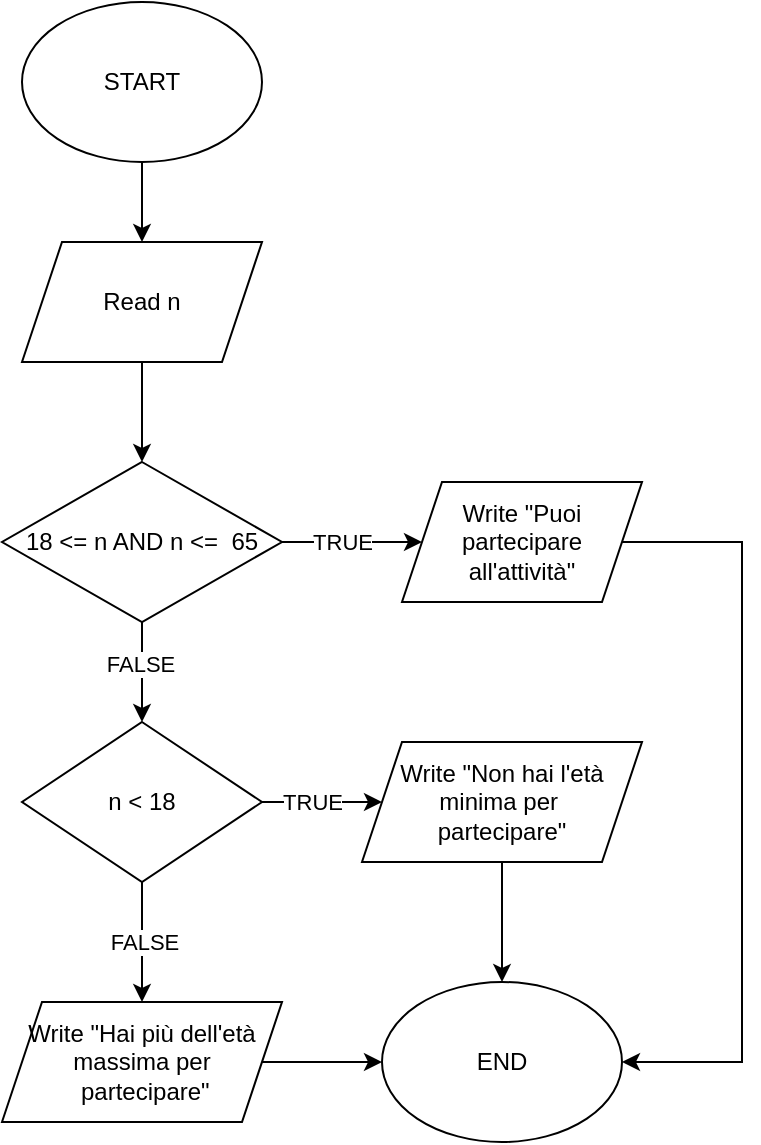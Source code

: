 <mxfile version="26.0.8">
  <diagram name="Pagina-1" id="kDIOnX2td2_qPqda3Iko">
    <mxGraphModel dx="1434" dy="780" grid="1" gridSize="10" guides="1" tooltips="1" connect="1" arrows="1" fold="1" page="1" pageScale="1" pageWidth="827" pageHeight="1169" math="0" shadow="0">
      <root>
        <mxCell id="0" />
        <mxCell id="1" parent="0" />
        <mxCell id="tEa-uOkRJ3EFUQwh1Mot-4" style="edgeStyle=orthogonalEdgeStyle;rounded=0;orthogonalLoop=1;jettySize=auto;html=1;entryX=0.5;entryY=0;entryDx=0;entryDy=0;" edge="1" parent="1" source="tEa-uOkRJ3EFUQwh1Mot-1" target="tEa-uOkRJ3EFUQwh1Mot-3">
          <mxGeometry relative="1" as="geometry" />
        </mxCell>
        <mxCell id="tEa-uOkRJ3EFUQwh1Mot-1" value="START" style="ellipse;whiteSpace=wrap;html=1;" vertex="1" parent="1">
          <mxGeometry x="360" y="40" width="120" height="80" as="geometry" />
        </mxCell>
        <mxCell id="tEa-uOkRJ3EFUQwh1Mot-6" style="edgeStyle=orthogonalEdgeStyle;rounded=0;orthogonalLoop=1;jettySize=auto;html=1;" edge="1" parent="1" source="tEa-uOkRJ3EFUQwh1Mot-2">
          <mxGeometry relative="1" as="geometry">
            <mxPoint x="420" y="400" as="targetPoint" />
          </mxGeometry>
        </mxCell>
        <mxCell id="tEa-uOkRJ3EFUQwh1Mot-8" value="FALSE" style="edgeLabel;html=1;align=center;verticalAlign=middle;resizable=0;points=[];" vertex="1" connectable="0" parent="tEa-uOkRJ3EFUQwh1Mot-6">
          <mxGeometry x="-0.168" y="-1" relative="1" as="geometry">
            <mxPoint as="offset" />
          </mxGeometry>
        </mxCell>
        <mxCell id="tEa-uOkRJ3EFUQwh1Mot-13" style="edgeStyle=orthogonalEdgeStyle;rounded=0;orthogonalLoop=1;jettySize=auto;html=1;entryX=0;entryY=0.5;entryDx=0;entryDy=0;" edge="1" parent="1" source="tEa-uOkRJ3EFUQwh1Mot-2" target="tEa-uOkRJ3EFUQwh1Mot-12">
          <mxGeometry relative="1" as="geometry" />
        </mxCell>
        <mxCell id="tEa-uOkRJ3EFUQwh1Mot-14" value="TRUE" style="edgeLabel;html=1;align=center;verticalAlign=middle;resizable=0;points=[];" vertex="1" connectable="0" parent="tEa-uOkRJ3EFUQwh1Mot-13">
          <mxGeometry x="-0.267" y="-1" relative="1" as="geometry">
            <mxPoint x="4" y="-1" as="offset" />
          </mxGeometry>
        </mxCell>
        <mxCell id="tEa-uOkRJ3EFUQwh1Mot-2" value="18 &amp;lt;= n AND n &amp;lt;=&amp;nbsp; 65" style="rhombus;whiteSpace=wrap;html=1;" vertex="1" parent="1">
          <mxGeometry x="350" y="270" width="140" height="80" as="geometry" />
        </mxCell>
        <mxCell id="tEa-uOkRJ3EFUQwh1Mot-5" style="edgeStyle=orthogonalEdgeStyle;rounded=0;orthogonalLoop=1;jettySize=auto;html=1;entryX=0.5;entryY=0;entryDx=0;entryDy=0;" edge="1" parent="1" source="tEa-uOkRJ3EFUQwh1Mot-3" target="tEa-uOkRJ3EFUQwh1Mot-2">
          <mxGeometry relative="1" as="geometry" />
        </mxCell>
        <mxCell id="tEa-uOkRJ3EFUQwh1Mot-3" value="Read n" style="shape=parallelogram;perimeter=parallelogramPerimeter;whiteSpace=wrap;html=1;fixedSize=1;" vertex="1" parent="1">
          <mxGeometry x="360" y="160" width="120" height="60" as="geometry" />
        </mxCell>
        <mxCell id="tEa-uOkRJ3EFUQwh1Mot-10" style="edgeStyle=orthogonalEdgeStyle;rounded=0;orthogonalLoop=1;jettySize=auto;html=1;" edge="1" parent="1" source="tEa-uOkRJ3EFUQwh1Mot-9">
          <mxGeometry relative="1" as="geometry">
            <mxPoint x="420" y="540" as="targetPoint" />
          </mxGeometry>
        </mxCell>
        <mxCell id="tEa-uOkRJ3EFUQwh1Mot-11" value="FALSE" style="edgeLabel;html=1;align=center;verticalAlign=middle;resizable=0;points=[];" vertex="1" connectable="0" parent="tEa-uOkRJ3EFUQwh1Mot-10">
          <mxGeometry x="0.074" y="1" relative="1" as="geometry">
            <mxPoint x="-1" y="-2" as="offset" />
          </mxGeometry>
        </mxCell>
        <mxCell id="tEa-uOkRJ3EFUQwh1Mot-16" style="edgeStyle=orthogonalEdgeStyle;rounded=0;orthogonalLoop=1;jettySize=auto;html=1;entryX=0;entryY=0.5;entryDx=0;entryDy=0;" edge="1" parent="1" source="tEa-uOkRJ3EFUQwh1Mot-9" target="tEa-uOkRJ3EFUQwh1Mot-15">
          <mxGeometry relative="1" as="geometry" />
        </mxCell>
        <mxCell id="tEa-uOkRJ3EFUQwh1Mot-17" value="TRUE" style="edgeLabel;html=1;align=center;verticalAlign=middle;resizable=0;points=[];" vertex="1" connectable="0" parent="tEa-uOkRJ3EFUQwh1Mot-16">
          <mxGeometry x="-0.167" y="5" relative="1" as="geometry">
            <mxPoint y="5" as="offset" />
          </mxGeometry>
        </mxCell>
        <mxCell id="tEa-uOkRJ3EFUQwh1Mot-9" value="n &amp;lt; 18" style="rhombus;whiteSpace=wrap;html=1;" vertex="1" parent="1">
          <mxGeometry x="360" y="400" width="120" height="80" as="geometry" />
        </mxCell>
        <mxCell id="tEa-uOkRJ3EFUQwh1Mot-22" style="edgeStyle=orthogonalEdgeStyle;rounded=0;orthogonalLoop=1;jettySize=auto;html=1;entryX=1;entryY=0.5;entryDx=0;entryDy=0;" edge="1" parent="1" source="tEa-uOkRJ3EFUQwh1Mot-12" target="tEa-uOkRJ3EFUQwh1Mot-19">
          <mxGeometry relative="1" as="geometry">
            <mxPoint x="760" y="570" as="targetPoint" />
            <Array as="points">
              <mxPoint x="720" y="310" />
              <mxPoint x="720" y="570" />
            </Array>
          </mxGeometry>
        </mxCell>
        <mxCell id="tEa-uOkRJ3EFUQwh1Mot-12" value="Write &quot;Puoi partecipare&lt;div&gt;all&#39;attività&quot;&lt;/div&gt;" style="shape=parallelogram;perimeter=parallelogramPerimeter;whiteSpace=wrap;html=1;fixedSize=1;" vertex="1" parent="1">
          <mxGeometry x="550" y="280" width="120" height="60" as="geometry" />
        </mxCell>
        <mxCell id="tEa-uOkRJ3EFUQwh1Mot-21" style="edgeStyle=orthogonalEdgeStyle;rounded=0;orthogonalLoop=1;jettySize=auto;html=1;" edge="1" parent="1" source="tEa-uOkRJ3EFUQwh1Mot-15" target="tEa-uOkRJ3EFUQwh1Mot-19">
          <mxGeometry relative="1" as="geometry" />
        </mxCell>
        <mxCell id="tEa-uOkRJ3EFUQwh1Mot-15" value="Write &quot;Non hai l&#39;età minima per&amp;nbsp;&lt;div&gt;partecipare&quot;&lt;/div&gt;" style="shape=parallelogram;perimeter=parallelogramPerimeter;whiteSpace=wrap;html=1;fixedSize=1;" vertex="1" parent="1">
          <mxGeometry x="530" y="410" width="140" height="60" as="geometry" />
        </mxCell>
        <mxCell id="tEa-uOkRJ3EFUQwh1Mot-20" style="edgeStyle=orthogonalEdgeStyle;rounded=0;orthogonalLoop=1;jettySize=auto;html=1;" edge="1" parent="1" source="tEa-uOkRJ3EFUQwh1Mot-18" target="tEa-uOkRJ3EFUQwh1Mot-19">
          <mxGeometry relative="1" as="geometry" />
        </mxCell>
        <mxCell id="tEa-uOkRJ3EFUQwh1Mot-18" value="Write &quot;Hai più dell&#39;età massima per&lt;div&gt;&amp;nbsp;partecipare&lt;span style=&quot;background-color: transparent; color: light-dark(rgb(0, 0, 0), rgb(255, 255, 255));&quot;&gt;&quot;&lt;/span&gt;&lt;/div&gt;" style="shape=parallelogram;perimeter=parallelogramPerimeter;whiteSpace=wrap;html=1;fixedSize=1;" vertex="1" parent="1">
          <mxGeometry x="350" y="540" width="140" height="60" as="geometry" />
        </mxCell>
        <mxCell id="tEa-uOkRJ3EFUQwh1Mot-19" value="END" style="ellipse;whiteSpace=wrap;html=1;" vertex="1" parent="1">
          <mxGeometry x="540" y="530" width="120" height="80" as="geometry" />
        </mxCell>
      </root>
    </mxGraphModel>
  </diagram>
</mxfile>
